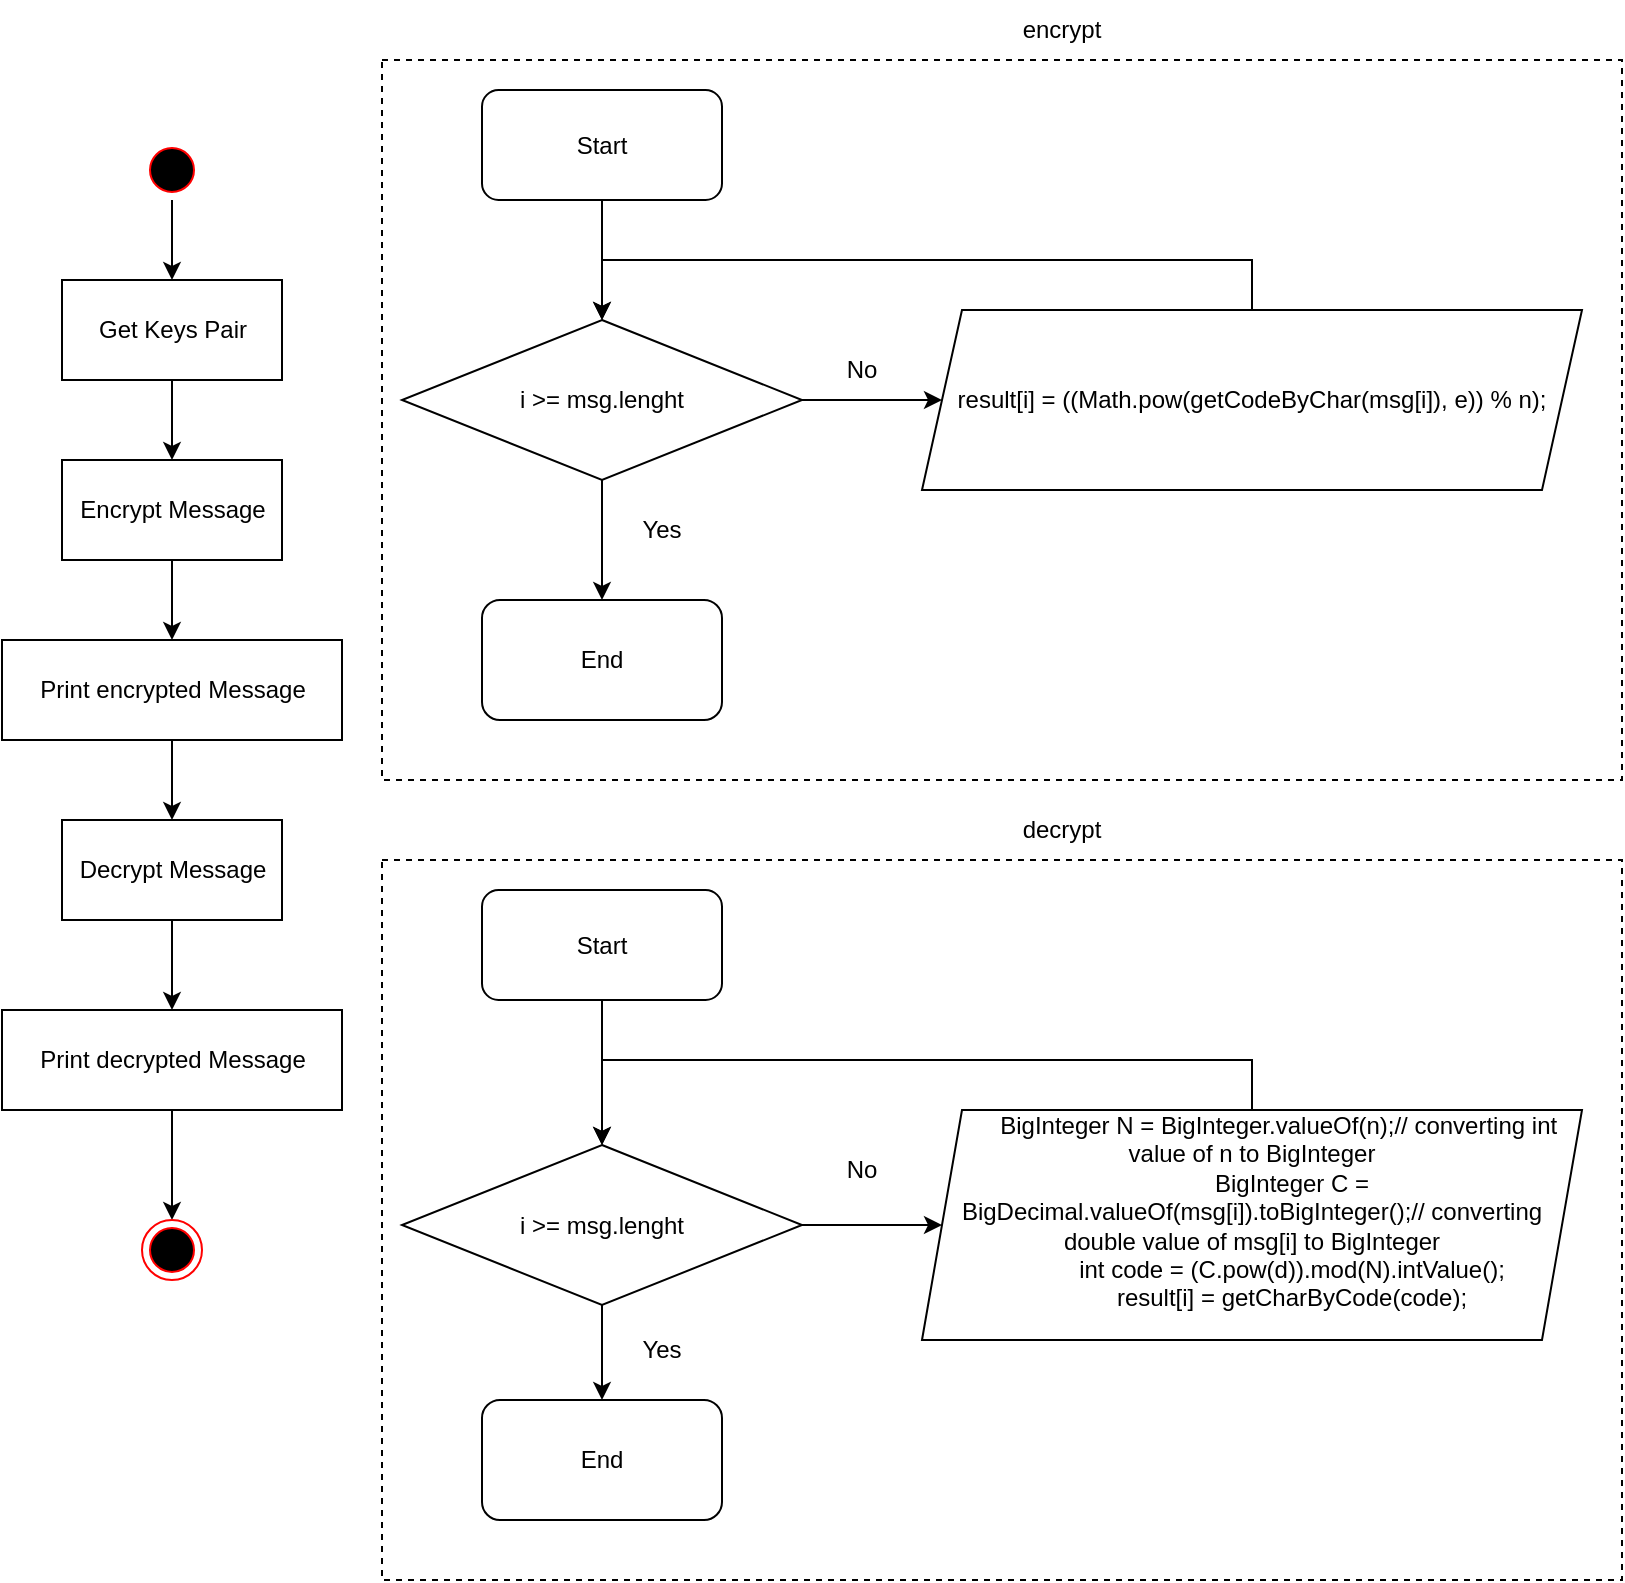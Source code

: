 <mxfile version="20.5.2" type="google"><diagram id="HDOVH7N7LnF2oM3qd1qg" name="Page-1"><mxGraphModel grid="1" page="1" gridSize="10" guides="1" tooltips="1" connect="1" arrows="1" fold="1" pageScale="1" pageWidth="850" pageHeight="1100" math="0" shadow="0"><root><mxCell id="0"/><mxCell id="1" parent="0"/><mxCell id="LKJUiXHq7tFnEOfZTSES-27" value="" style="rounded=0;whiteSpace=wrap;html=1;dashed=1;" vertex="1" parent="1"><mxGeometry x="210" y="50" width="620" height="360" as="geometry"/></mxCell><mxCell id="PM1vTmwjAHrbti4QOhcE-19" style="edgeStyle=orthogonalEdgeStyle;rounded=0;orthogonalLoop=1;jettySize=auto;html=1;exitX=0.5;exitY=1;exitDx=0;exitDy=0;entryX=0.5;entryY=0;entryDx=0;entryDy=0;" edge="1" parent="1" source="PM1vTmwjAHrbti4QOhcE-1" target="PM1vTmwjAHrbti4QOhcE-4"><mxGeometry relative="1" as="geometry"/></mxCell><mxCell id="PM1vTmwjAHrbti4QOhcE-1" value="" style="ellipse;html=1;shape=startState;fillColor=#000000;strokeColor=#ff0000;" vertex="1" parent="1"><mxGeometry x="90" y="90" width="30" height="30" as="geometry"/></mxCell><mxCell id="PM1vTmwjAHrbti4QOhcE-10" style="edgeStyle=orthogonalEdgeStyle;rounded=0;orthogonalLoop=1;jettySize=auto;html=1;exitX=0.5;exitY=1;exitDx=0;exitDy=0;entryX=0.5;entryY=0;entryDx=0;entryDy=0;" edge="1" parent="1" source="PM1vTmwjAHrbti4QOhcE-4" target="PM1vTmwjAHrbti4QOhcE-5"><mxGeometry relative="1" as="geometry"/></mxCell><mxCell id="PM1vTmwjAHrbti4QOhcE-4" value="Get Keys Pair" style="html=1;" vertex="1" parent="1"><mxGeometry x="50" y="160" width="110" height="50" as="geometry"/></mxCell><mxCell id="PM1vTmwjAHrbti4QOhcE-11" style="edgeStyle=orthogonalEdgeStyle;rounded=0;orthogonalLoop=1;jettySize=auto;html=1;exitX=0.5;exitY=1;exitDx=0;exitDy=0;entryX=0.5;entryY=0;entryDx=0;entryDy=0;" edge="1" parent="1" source="PM1vTmwjAHrbti4QOhcE-5"><mxGeometry relative="1" as="geometry"><mxPoint x="105" y="340" as="targetPoint"/></mxGeometry></mxCell><mxCell id="PM1vTmwjAHrbti4QOhcE-5" value="Encrypt Message" style="html=1;" vertex="1" parent="1"><mxGeometry x="50" y="250" width="110" height="50" as="geometry"/></mxCell><mxCell id="PM1vTmwjAHrbti4QOhcE-18" style="edgeStyle=orthogonalEdgeStyle;rounded=0;orthogonalLoop=1;jettySize=auto;html=1;exitX=0.5;exitY=1;exitDx=0;exitDy=0;entryX=0.5;entryY=0;entryDx=0;entryDy=0;" edge="1" parent="1" source="LKJUiXHq7tFnEOfZTSES-13" target="PM1vTmwjAHrbti4QOhcE-3"><mxGeometry relative="1" as="geometry"><mxPoint x="105" y="750.0" as="sourcePoint"/></mxGeometry></mxCell><mxCell id="PM1vTmwjAHrbti4QOhcE-3" value="" style="ellipse;html=1;shape=endState;fillColor=#000000;strokeColor=#ff0000;" vertex="1" parent="1"><mxGeometry x="90" y="630" width="30" height="30" as="geometry"/></mxCell><mxCell id="d4ed_Dk-JojSd_M1EfxX-1" style="edgeStyle=orthogonalEdgeStyle;rounded=0;orthogonalLoop=1;jettySize=auto;html=1;entryX=0.5;entryY=0;entryDx=0;entryDy=0;" edge="1" parent="1" source="LKJUiXHq7tFnEOfZTSES-9" target="LKJUiXHq7tFnEOfZTSES-13"><mxGeometry relative="1" as="geometry"/></mxCell><mxCell id="LKJUiXHq7tFnEOfZTSES-9" value="Decrypt Message" style="html=1;" vertex="1" parent="1"><mxGeometry x="50" y="430" width="110" height="50" as="geometry"/></mxCell><mxCell id="LKJUiXHq7tFnEOfZTSES-10" style="edgeStyle=orthogonalEdgeStyle;rounded=0;orthogonalLoop=1;jettySize=auto;html=1;exitX=0.5;exitY=1;exitDx=0;exitDy=0;entryX=0.5;entryY=0;entryDx=0;entryDy=0;" edge="1" parent="1" source="LKJUiXHq7tFnEOfZTSES-11"><mxGeometry relative="1" as="geometry"><mxPoint x="105" y="430" as="targetPoint"/></mxGeometry></mxCell><mxCell id="LKJUiXHq7tFnEOfZTSES-11" value="Print encrypted Message" style="html=1;" vertex="1" parent="1"><mxGeometry x="20" y="340" width="170" height="50" as="geometry"/></mxCell><mxCell id="LKJUiXHq7tFnEOfZTSES-13" value="Print decrypted Message" style="html=1;" vertex="1" parent="1"><mxGeometry x="20" y="525" width="170" height="50" as="geometry"/></mxCell><mxCell id="LKJUiXHq7tFnEOfZTSES-18" style="edgeStyle=orthogonalEdgeStyle;rounded=0;orthogonalLoop=1;jettySize=auto;html=1;entryX=0.5;entryY=0;entryDx=0;entryDy=0;" edge="1" parent="1" source="LKJUiXHq7tFnEOfZTSES-14" target="LKJUiXHq7tFnEOfZTSES-16"><mxGeometry relative="1" as="geometry"/></mxCell><mxCell id="LKJUiXHq7tFnEOfZTSES-14" value="Start" style="rounded=1;whiteSpace=wrap;html=1;" vertex="1" parent="1"><mxGeometry x="260" y="65" width="120" height="55" as="geometry"/></mxCell><mxCell id="LKJUiXHq7tFnEOfZTSES-15" value="End" style="rounded=1;whiteSpace=wrap;html=1;" vertex="1" parent="1"><mxGeometry x="260" y="320" width="120" height="60" as="geometry"/></mxCell><mxCell id="LKJUiXHq7tFnEOfZTSES-19" style="edgeStyle=orthogonalEdgeStyle;rounded=0;orthogonalLoop=1;jettySize=auto;html=1;entryX=0.5;entryY=0;entryDx=0;entryDy=0;" edge="1" parent="1" source="LKJUiXHq7tFnEOfZTSES-16" target="LKJUiXHq7tFnEOfZTSES-15"><mxGeometry relative="1" as="geometry"/></mxCell><object label="" placeholders="1" id="LKJUiXHq7tFnEOfZTSES-21"><mxCell style="edgeStyle=orthogonalEdgeStyle;rounded=0;orthogonalLoop=1;jettySize=auto;html=1;" edge="1" parent="1" source="LKJUiXHq7tFnEOfZTSES-16" target="LKJUiXHq7tFnEOfZTSES-17"><mxGeometry relative="1" as="geometry"/></mxCell></object><mxCell id="LKJUiXHq7tFnEOfZTSES-16" value="i &amp;gt;= msg.lenght" style="rhombus;whiteSpace=wrap;html=1;" vertex="1" parent="1"><mxGeometry x="220" y="180" width="200" height="80" as="geometry"/></mxCell><mxCell id="LKJUiXHq7tFnEOfZTSES-20" style="edgeStyle=orthogonalEdgeStyle;rounded=0;orthogonalLoop=1;jettySize=auto;html=1;entryX=0.5;entryY=0;entryDx=0;entryDy=0;exitX=0.5;exitY=0;exitDx=0;exitDy=0;" edge="1" parent="1" source="LKJUiXHq7tFnEOfZTSES-17" target="LKJUiXHq7tFnEOfZTSES-16"><mxGeometry relative="1" as="geometry"><Array as="points"><mxPoint x="645" y="150"/><mxPoint x="320" y="150"/></Array></mxGeometry></mxCell><mxCell id="LKJUiXHq7tFnEOfZTSES-17" value="result[i] = ((Math.pow(getCodeByChar(msg[i]), e)) % n);&lt;div&gt;&lt;/div&gt;" style="shape=parallelogram;perimeter=parallelogramPerimeter;whiteSpace=wrap;html=1;fixedSize=1;" vertex="1" parent="1"><mxGeometry x="480" y="175" width="330" height="90" as="geometry"/></mxCell><object label="Yes" id="LKJUiXHq7tFnEOfZTSES-22"><mxCell style="text;html=1;strokeColor=none;fillColor=none;align=center;verticalAlign=middle;whiteSpace=wrap;rounded=0;" vertex="1" parent="1"><mxGeometry x="320" y="270" width="60" height="30" as="geometry"/></mxCell></object><mxCell id="LKJUiXHq7tFnEOfZTSES-24" value="No" style="text;html=1;strokeColor=none;fillColor=none;align=center;verticalAlign=middle;whiteSpace=wrap;rounded=0;" vertex="1" parent="1"><mxGeometry x="420" y="190" width="60" height="30" as="geometry"/></mxCell><mxCell id="LKJUiXHq7tFnEOfZTSES-26" value="encrypt" style="text;html=1;strokeColor=none;fillColor=none;align=center;verticalAlign=middle;whiteSpace=wrap;rounded=0;" vertex="1" parent="1"><mxGeometry x="520" y="20" width="60" height="30" as="geometry"/></mxCell><mxCell id="LKJUiXHq7tFnEOfZTSES-28" value="" style="rounded=0;whiteSpace=wrap;html=1;dashed=1;" vertex="1" parent="1"><mxGeometry x="210" y="450" width="620" height="360" as="geometry"/></mxCell><mxCell id="LKJUiXHq7tFnEOfZTSES-29" style="edgeStyle=orthogonalEdgeStyle;rounded=0;orthogonalLoop=1;jettySize=auto;html=1;entryX=0.5;entryY=0;entryDx=0;entryDy=0;" edge="1" parent="1" source="LKJUiXHq7tFnEOfZTSES-30" target="LKJUiXHq7tFnEOfZTSES-34"><mxGeometry relative="1" as="geometry"/></mxCell><mxCell id="LKJUiXHq7tFnEOfZTSES-30" value="Start" style="rounded=1;whiteSpace=wrap;html=1;" vertex="1" parent="1"><mxGeometry x="260" y="465" width="120" height="55" as="geometry"/></mxCell><mxCell id="LKJUiXHq7tFnEOfZTSES-31" value="End" style="rounded=1;whiteSpace=wrap;html=1;" vertex="1" parent="1"><mxGeometry x="260" y="720" width="120" height="60" as="geometry"/></mxCell><mxCell id="LKJUiXHq7tFnEOfZTSES-32" style="edgeStyle=orthogonalEdgeStyle;rounded=0;orthogonalLoop=1;jettySize=auto;html=1;entryX=0.5;entryY=0;entryDx=0;entryDy=0;" edge="1" parent="1" source="LKJUiXHq7tFnEOfZTSES-34" target="LKJUiXHq7tFnEOfZTSES-31"><mxGeometry relative="1" as="geometry"/></mxCell><object label="" placeholders="1" id="LKJUiXHq7tFnEOfZTSES-33"><mxCell style="edgeStyle=orthogonalEdgeStyle;rounded=0;orthogonalLoop=1;jettySize=auto;html=1;" edge="1" parent="1" source="LKJUiXHq7tFnEOfZTSES-34" target="LKJUiXHq7tFnEOfZTSES-36"><mxGeometry relative="1" as="geometry"/></mxCell></object><mxCell id="LKJUiXHq7tFnEOfZTSES-34" value="i &amp;gt;= msg.lenght" style="rhombus;whiteSpace=wrap;html=1;" vertex="1" parent="1"><mxGeometry x="220" y="592.5" width="200" height="80" as="geometry"/></mxCell><mxCell id="LKJUiXHq7tFnEOfZTSES-35" style="edgeStyle=orthogonalEdgeStyle;rounded=0;orthogonalLoop=1;jettySize=auto;html=1;entryX=0.5;entryY=0;entryDx=0;entryDy=0;exitX=0.5;exitY=0;exitDx=0;exitDy=0;" edge="1" parent="1" source="LKJUiXHq7tFnEOfZTSES-36" target="LKJUiXHq7tFnEOfZTSES-34"><mxGeometry relative="1" as="geometry"><Array as="points"><mxPoint x="645" y="550"/><mxPoint x="320" y="550"/></Array></mxGeometry></mxCell><mxCell id="LKJUiXHq7tFnEOfZTSES-36" value="&lt;div&gt;&amp;nbsp; &amp;nbsp; &amp;nbsp; &amp;nbsp; BigInteger N = BigInteger.valueOf(n);// converting int value of n to BigInteger&lt;/div&gt;&lt;div&gt;&amp;nbsp; &amp;nbsp; &amp;nbsp; &amp;nbsp; &amp;nbsp; &amp;nbsp; BigInteger C = BigDecimal.valueOf(msg[i]).toBigInteger();// converting double value of msg[i] to BigInteger&lt;/div&gt;&lt;div&gt;&amp;nbsp; &amp;nbsp; &amp;nbsp; &amp;nbsp; &amp;nbsp; &amp;nbsp; int code = (C.pow(d)).mod(N).intValue();&lt;/div&gt;&lt;div&gt;&amp;nbsp; &amp;nbsp; &amp;nbsp; &amp;nbsp; &amp;nbsp; &amp;nbsp; result[i] = getCharByCode(code);&lt;/div&gt;&lt;div&gt;&lt;br&gt;&lt;/div&gt;&lt;div&gt;&lt;/div&gt;" style="shape=parallelogram;perimeter=parallelogramPerimeter;whiteSpace=wrap;html=1;fixedSize=1;" vertex="1" parent="1"><mxGeometry x="480" y="575" width="330" height="115" as="geometry"/></mxCell><object label="Yes" id="LKJUiXHq7tFnEOfZTSES-37"><mxCell style="text;html=1;strokeColor=none;fillColor=none;align=center;verticalAlign=middle;whiteSpace=wrap;rounded=0;" vertex="1" parent="1"><mxGeometry x="320" y="680" width="60" height="30" as="geometry"/></mxCell></object><mxCell id="LKJUiXHq7tFnEOfZTSES-38" value="No" style="text;html=1;strokeColor=none;fillColor=none;align=center;verticalAlign=middle;whiteSpace=wrap;rounded=0;" vertex="1" parent="1"><mxGeometry x="420" y="590" width="60" height="30" as="geometry"/></mxCell><mxCell id="LKJUiXHq7tFnEOfZTSES-39" value="decrypt" style="text;html=1;strokeColor=none;fillColor=none;align=center;verticalAlign=middle;whiteSpace=wrap;rounded=0;" vertex="1" parent="1"><mxGeometry x="520" y="420" width="60" height="30" as="geometry"/></mxCell></root></mxGraphModel></diagram></mxfile>